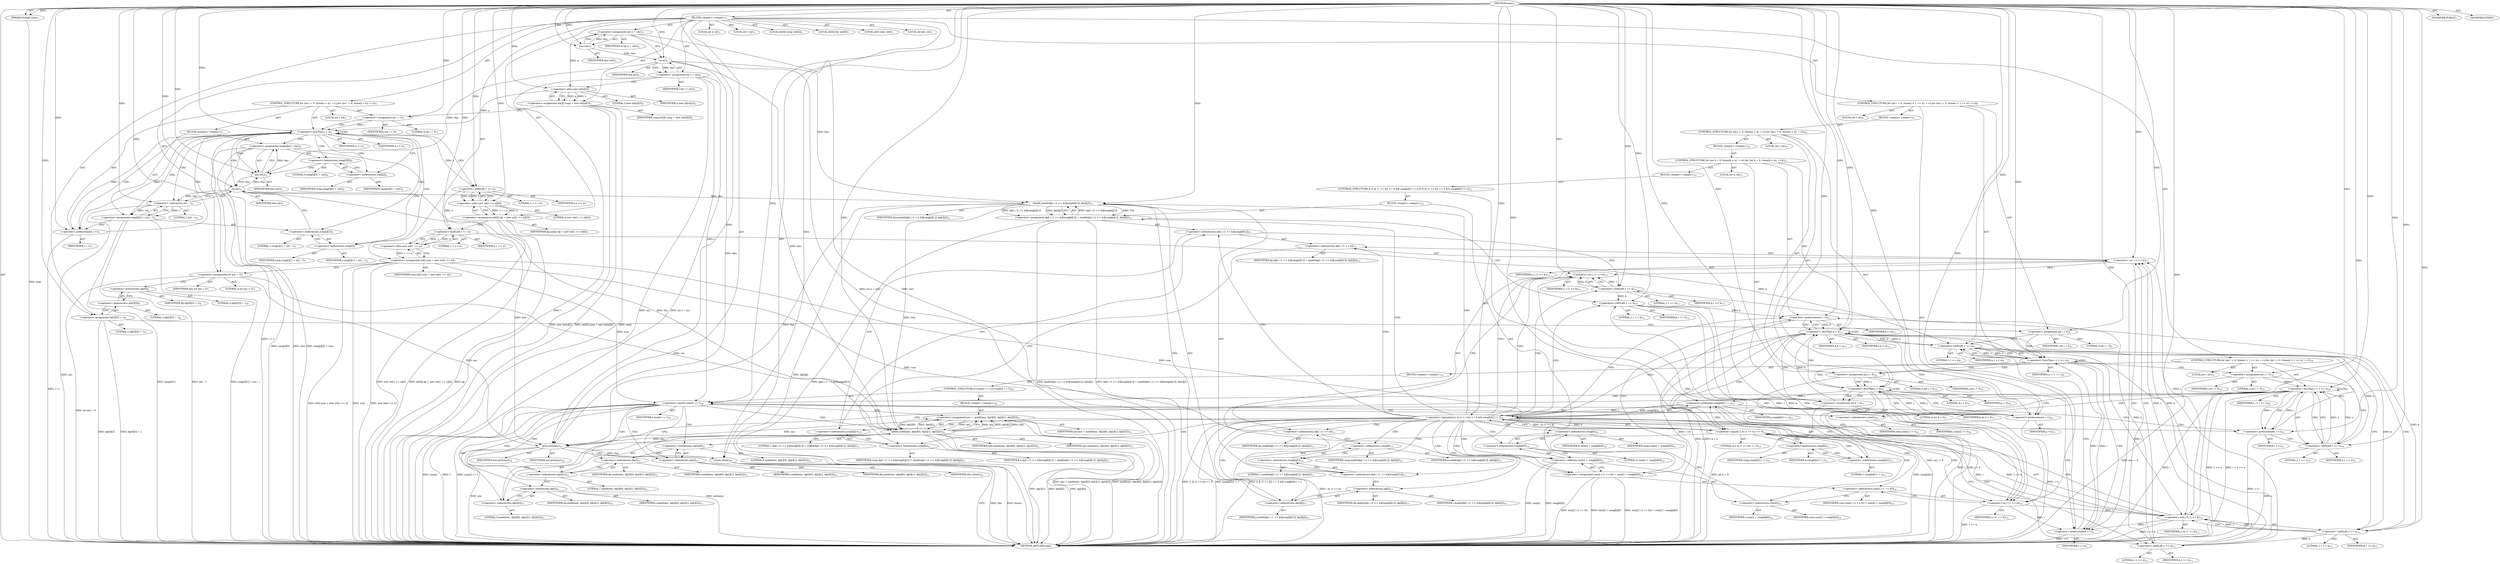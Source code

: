 digraph "main" {  
"17" [label = <(METHOD,main)<SUB>1</SUB>> ]
"18" [label = <(PARAM,String[] args)<SUB>1</SUB>> ]
"19" [label = <(BLOCK,&lt;empty&gt;,&lt;empty&gt;)<SUB>1</SUB>> ]
"20" [label = <(LOCAL,int n: int)<SUB>2</SUB>> ]
"21" [label = <(LOCAL,int t: int)<SUB>2</SUB>> ]
"22" [label = <(LOCAL,int[][] song: int[][])<SUB>2</SUB>> ]
"23" [label = <(&lt;operator&gt;.assignment,int n = rni())<SUB>2</SUB>> ]
"24" [label = <(IDENTIFIER,n,int n = rni())<SUB>2</SUB>> ]
"25" [label = <(rni,rni())<SUB>2</SUB>> ]
"26" [label = <(IDENTIFIER,this,rni())<SUB>2</SUB>> ]
"27" [label = <(&lt;operator&gt;.assignment,int t = ni())<SUB>2</SUB>> ]
"28" [label = <(IDENTIFIER,t,int t = ni())<SUB>2</SUB>> ]
"29" [label = <(ni,ni())<SUB>2</SUB>> ]
"30" [label = <(IDENTIFIER,this,ni())<SUB>2</SUB>> ]
"31" [label = <(&lt;operator&gt;.assignment,int[][] song = new int[n][2])<SUB>2</SUB>> ]
"32" [label = <(IDENTIFIER,song,int[][] song = new int[n][2])<SUB>2</SUB>> ]
"33" [label = <(&lt;operator&gt;.alloc,new int[n][2])> ]
"34" [label = <(IDENTIFIER,n,new int[n][2])<SUB>2</SUB>> ]
"35" [label = <(LITERAL,2,new int[n][2])<SUB>2</SUB>> ]
"36" [label = <(CONTROL_STRUCTURE,for (int i = 0; Some(i &lt; n); ++i),for (int i = 0; Some(i &lt; n); ++i))<SUB>3</SUB>> ]
"37" [label = <(LOCAL,int i: int)<SUB>3</SUB>> ]
"38" [label = <(&lt;operator&gt;.assignment,int i = 0)<SUB>3</SUB>> ]
"39" [label = <(IDENTIFIER,i,int i = 0)<SUB>3</SUB>> ]
"40" [label = <(LITERAL,0,int i = 0)<SUB>3</SUB>> ]
"41" [label = <(&lt;operator&gt;.lessThan,i &lt; n)<SUB>3</SUB>> ]
"42" [label = <(IDENTIFIER,i,i &lt; n)<SUB>3</SUB>> ]
"43" [label = <(IDENTIFIER,n,i &lt; n)<SUB>3</SUB>> ]
"44" [label = <(&lt;operator&gt;.preIncrement,++i)<SUB>3</SUB>> ]
"45" [label = <(IDENTIFIER,i,++i)<SUB>3</SUB>> ]
"46" [label = <(BLOCK,&lt;empty&gt;,&lt;empty&gt;)<SUB>3</SUB>> ]
"47" [label = <(&lt;operator&gt;.assignment,song[i][0] = rni())<SUB>4</SUB>> ]
"48" [label = <(&lt;operator&gt;.indexAccess,song[i][0])<SUB>4</SUB>> ]
"49" [label = <(&lt;operator&gt;.indexAccess,song[i])<SUB>4</SUB>> ]
"50" [label = <(IDENTIFIER,song,song[i][0] = rni())<SUB>4</SUB>> ]
"51" [label = <(IDENTIFIER,i,song[i][0] = rni())<SUB>4</SUB>> ]
"52" [label = <(LITERAL,0,song[i][0] = rni())<SUB>4</SUB>> ]
"53" [label = <(rni,rni())<SUB>4</SUB>> ]
"54" [label = <(IDENTIFIER,this,rni())<SUB>4</SUB>> ]
"55" [label = <(&lt;operator&gt;.assignment,song[i][1] = ni() - 1)<SUB>5</SUB>> ]
"56" [label = <(&lt;operator&gt;.indexAccess,song[i][1])<SUB>5</SUB>> ]
"57" [label = <(&lt;operator&gt;.indexAccess,song[i])<SUB>5</SUB>> ]
"58" [label = <(IDENTIFIER,song,song[i][1] = ni() - 1)<SUB>5</SUB>> ]
"59" [label = <(IDENTIFIER,i,song[i][1] = ni() - 1)<SUB>5</SUB>> ]
"60" [label = <(LITERAL,1,song[i][1] = ni() - 1)<SUB>5</SUB>> ]
"61" [label = <(&lt;operator&gt;.subtraction,ni() - 1)<SUB>5</SUB>> ]
"62" [label = <(ni,ni())<SUB>5</SUB>> ]
"63" [label = <(IDENTIFIER,this,ni())<SUB>5</SUB>> ]
"64" [label = <(LITERAL,1,ni() - 1)<SUB>5</SUB>> ]
"65" [label = <(LOCAL,int[][] dp: int[][])<SUB>7</SUB>> ]
"66" [label = <(LOCAL,int[] sum: int[])<SUB>7</SUB>> ]
"67" [label = <(LOCAL,int ans: int)<SUB>7</SUB>> ]
"68" [label = <(&lt;operator&gt;.assignment,int[][] dp = new int[1 &lt;&lt; n][4])<SUB>7</SUB>> ]
"69" [label = <(IDENTIFIER,dp,int[][] dp = new int[1 &lt;&lt; n][4])<SUB>7</SUB>> ]
"70" [label = <(&lt;operator&gt;.alloc,new int[1 &lt;&lt; n][4])> ]
"71" [label = <(&lt;operator&gt;.shiftLeft,1 &lt;&lt; n)<SUB>7</SUB>> ]
"72" [label = <(LITERAL,1,1 &lt;&lt; n)<SUB>7</SUB>> ]
"73" [label = <(IDENTIFIER,n,1 &lt;&lt; n)<SUB>7</SUB>> ]
"74" [label = <(LITERAL,4,new int[1 &lt;&lt; n][4])<SUB>7</SUB>> ]
"75" [label = <(&lt;operator&gt;.assignment,int[] sum = new int[1 &lt;&lt; n])<SUB>7</SUB>> ]
"76" [label = <(IDENTIFIER,sum,int[] sum = new int[1 &lt;&lt; n])<SUB>7</SUB>> ]
"77" [label = <(&lt;operator&gt;.alloc,new int[1 &lt;&lt; n])> ]
"78" [label = <(&lt;operator&gt;.shiftLeft,1 &lt;&lt; n)<SUB>7</SUB>> ]
"79" [label = <(LITERAL,1,1 &lt;&lt; n)<SUB>7</SUB>> ]
"80" [label = <(IDENTIFIER,n,1 &lt;&lt; n)<SUB>7</SUB>> ]
"81" [label = <(&lt;operator&gt;.assignment,int ans = 0)<SUB>7</SUB>> ]
"82" [label = <(IDENTIFIER,ans,int ans = 0)<SUB>7</SUB>> ]
"83" [label = <(LITERAL,0,int ans = 0)<SUB>7</SUB>> ]
"84" [label = <(&lt;operator&gt;.assignment,dp[0][3] = 1)<SUB>8</SUB>> ]
"85" [label = <(&lt;operator&gt;.indexAccess,dp[0][3])<SUB>8</SUB>> ]
"86" [label = <(&lt;operator&gt;.indexAccess,dp[0])<SUB>8</SUB>> ]
"87" [label = <(IDENTIFIER,dp,dp[0][3] = 1)<SUB>8</SUB>> ]
"88" [label = <(LITERAL,0,dp[0][3] = 1)<SUB>8</SUB>> ]
"89" [label = <(LITERAL,3,dp[0][3] = 1)<SUB>8</SUB>> ]
"90" [label = <(LITERAL,1,dp[0][3] = 1)<SUB>8</SUB>> ]
"91" [label = <(CONTROL_STRUCTURE,for (int i = 0; Some(i &lt; 1 &lt;&lt; n); ++i),for (int i = 0; Some(i &lt; 1 &lt;&lt; n); ++i))<SUB>9</SUB>> ]
"92" [label = <(LOCAL,int i: int)<SUB>9</SUB>> ]
"93" [label = <(&lt;operator&gt;.assignment,int i = 0)<SUB>9</SUB>> ]
"94" [label = <(IDENTIFIER,i,int i = 0)<SUB>9</SUB>> ]
"95" [label = <(LITERAL,0,int i = 0)<SUB>9</SUB>> ]
"96" [label = <(&lt;operator&gt;.lessThan,i &lt; 1 &lt;&lt; n)<SUB>9</SUB>> ]
"97" [label = <(IDENTIFIER,i,i &lt; 1 &lt;&lt; n)<SUB>9</SUB>> ]
"98" [label = <(&lt;operator&gt;.shiftLeft,1 &lt;&lt; n)<SUB>9</SUB>> ]
"99" [label = <(LITERAL,1,1 &lt;&lt; n)<SUB>9</SUB>> ]
"100" [label = <(IDENTIFIER,n,1 &lt;&lt; n)<SUB>9</SUB>> ]
"101" [label = <(&lt;operator&gt;.preIncrement,++i)<SUB>9</SUB>> ]
"102" [label = <(IDENTIFIER,i,++i)<SUB>9</SUB>> ]
"103" [label = <(BLOCK,&lt;empty&gt;,&lt;empty&gt;)<SUB>9</SUB>> ]
"104" [label = <(CONTROL_STRUCTURE,for (int j = 0; Some(j &lt; 4); ++j),for (int j = 0; Some(j &lt; 4); ++j))<SUB>10</SUB>> ]
"105" [label = <(LOCAL,int j: int)<SUB>10</SUB>> ]
"106" [label = <(&lt;operator&gt;.assignment,int j = 0)<SUB>10</SUB>> ]
"107" [label = <(IDENTIFIER,j,int j = 0)<SUB>10</SUB>> ]
"108" [label = <(LITERAL,0,int j = 0)<SUB>10</SUB>> ]
"109" [label = <(&lt;operator&gt;.lessThan,j &lt; 4)<SUB>10</SUB>> ]
"110" [label = <(IDENTIFIER,j,j &lt; 4)<SUB>10</SUB>> ]
"111" [label = <(LITERAL,4,j &lt; 4)<SUB>10</SUB>> ]
"112" [label = <(&lt;operator&gt;.preIncrement,++j)<SUB>10</SUB>> ]
"113" [label = <(IDENTIFIER,j,++j)<SUB>10</SUB>> ]
"114" [label = <(BLOCK,&lt;empty&gt;,&lt;empty&gt;)<SUB>10</SUB>> ]
"115" [label = <(CONTROL_STRUCTURE,for (int k = 0; Some(k &lt; n); ++k),for (int k = 0; Some(k &lt; n); ++k))<SUB>11</SUB>> ]
"116" [label = <(LOCAL,int k: int)<SUB>11</SUB>> ]
"117" [label = <(&lt;operator&gt;.assignment,int k = 0)<SUB>11</SUB>> ]
"118" [label = <(IDENTIFIER,k,int k = 0)<SUB>11</SUB>> ]
"119" [label = <(LITERAL,0,int k = 0)<SUB>11</SUB>> ]
"120" [label = <(&lt;operator&gt;.lessThan,k &lt; n)<SUB>11</SUB>> ]
"121" [label = <(IDENTIFIER,k,k &lt; n)<SUB>11</SUB>> ]
"122" [label = <(IDENTIFIER,n,k &lt; n)<SUB>11</SUB>> ]
"123" [label = <(&lt;operator&gt;.preIncrement,++k)<SUB>11</SUB>> ]
"124" [label = <(IDENTIFIER,k,++k)<SUB>11</SUB>> ]
"125" [label = <(BLOCK,&lt;empty&gt;,&lt;empty&gt;)<SUB>11</SUB>> ]
"126" [label = <(CONTROL_STRUCTURE,if ((i &amp; (1 &lt;&lt; k)) == 0 &amp;&amp; song[k][1] != j),if ((i &amp; (1 &lt;&lt; k)) == 0 &amp;&amp; song[k][1] != j))<SUB>12</SUB>> ]
"127" [label = <(&lt;operator&gt;.logicalAnd,(i &amp; (1 &lt;&lt; k)) == 0 &amp;&amp; song[k][1] != j)<SUB>12</SUB>> ]
"128" [label = <(&lt;operator&gt;.equals,(i &amp; (1 &lt;&lt; k)) == 0)<SUB>12</SUB>> ]
"129" [label = <(&lt;operator&gt;.and,i &amp; (1 &lt;&lt; k))<SUB>12</SUB>> ]
"130" [label = <(IDENTIFIER,i,i &amp; (1 &lt;&lt; k))<SUB>12</SUB>> ]
"131" [label = <(&lt;operator&gt;.shiftLeft,1 &lt;&lt; k)<SUB>12</SUB>> ]
"132" [label = <(LITERAL,1,1 &lt;&lt; k)<SUB>12</SUB>> ]
"133" [label = <(IDENTIFIER,k,1 &lt;&lt; k)<SUB>12</SUB>> ]
"134" [label = <(LITERAL,0,(i &amp; (1 &lt;&lt; k)) == 0)<SUB>12</SUB>> ]
"135" [label = <(&lt;operator&gt;.notEquals,song[k][1] != j)<SUB>12</SUB>> ]
"136" [label = <(&lt;operator&gt;.indexAccess,song[k][1])<SUB>12</SUB>> ]
"137" [label = <(&lt;operator&gt;.indexAccess,song[k])<SUB>12</SUB>> ]
"138" [label = <(IDENTIFIER,song,song[k][1] != j)<SUB>12</SUB>> ]
"139" [label = <(IDENTIFIER,k,song[k][1] != j)<SUB>12</SUB>> ]
"140" [label = <(LITERAL,1,song[k][1] != j)<SUB>12</SUB>> ]
"141" [label = <(IDENTIFIER,j,song[k][1] != j)<SUB>12</SUB>> ]
"142" [label = <(BLOCK,&lt;empty&gt;,&lt;empty&gt;)<SUB>12</SUB>> ]
"143" [label = <(&lt;operator&gt;.assignment,dp[i | (1 &lt;&lt; k)][song[k][1]] = madd(dp[i | (1 &lt;&lt; k)][song[k][1]], dp[i][j]))<SUB>13</SUB>> ]
"144" [label = <(&lt;operator&gt;.indexAccess,dp[i | (1 &lt;&lt; k)][song[k][1]])<SUB>13</SUB>> ]
"145" [label = <(&lt;operator&gt;.indexAccess,dp[i | (1 &lt;&lt; k)])<SUB>13</SUB>> ]
"146" [label = <(IDENTIFIER,dp,dp[i | (1 &lt;&lt; k)][song[k][1]] = madd(dp[i | (1 &lt;&lt; k)][song[k][1]], dp[i][j]))<SUB>13</SUB>> ]
"147" [label = <(&lt;operator&gt;.or,i | (1 &lt;&lt; k))<SUB>13</SUB>> ]
"148" [label = <(IDENTIFIER,i,i | (1 &lt;&lt; k))<SUB>13</SUB>> ]
"149" [label = <(&lt;operator&gt;.shiftLeft,1 &lt;&lt; k)<SUB>13</SUB>> ]
"150" [label = <(LITERAL,1,1 &lt;&lt; k)<SUB>13</SUB>> ]
"151" [label = <(IDENTIFIER,k,1 &lt;&lt; k)<SUB>13</SUB>> ]
"152" [label = <(&lt;operator&gt;.indexAccess,song[k][1])<SUB>13</SUB>> ]
"153" [label = <(&lt;operator&gt;.indexAccess,song[k])<SUB>13</SUB>> ]
"154" [label = <(IDENTIFIER,song,dp[i | (1 &lt;&lt; k)][song[k][1]] = madd(dp[i | (1 &lt;&lt; k)][song[k][1]], dp[i][j]))<SUB>13</SUB>> ]
"155" [label = <(IDENTIFIER,k,dp[i | (1 &lt;&lt; k)][song[k][1]] = madd(dp[i | (1 &lt;&lt; k)][song[k][1]], dp[i][j]))<SUB>13</SUB>> ]
"156" [label = <(LITERAL,1,dp[i | (1 &lt;&lt; k)][song[k][1]] = madd(dp[i | (1 &lt;&lt; k)][song[k][1]], dp[i][j]))<SUB>13</SUB>> ]
"157" [label = <(madd,madd(dp[i | (1 &lt;&lt; k)][song[k][1]], dp[i][j]))<SUB>13</SUB>> ]
"158" [label = <(IDENTIFIER,this,madd(dp[i | (1 &lt;&lt; k)][song[k][1]], dp[i][j]))<SUB>13</SUB>> ]
"159" [label = <(&lt;operator&gt;.indexAccess,dp[i | (1 &lt;&lt; k)][song[k][1]])<SUB>13</SUB>> ]
"160" [label = <(&lt;operator&gt;.indexAccess,dp[i | (1 &lt;&lt; k)])<SUB>13</SUB>> ]
"161" [label = <(IDENTIFIER,dp,madd(dp[i | (1 &lt;&lt; k)][song[k][1]], dp[i][j]))<SUB>13</SUB>> ]
"162" [label = <(&lt;operator&gt;.or,i | (1 &lt;&lt; k))<SUB>13</SUB>> ]
"163" [label = <(IDENTIFIER,i,i | (1 &lt;&lt; k))<SUB>13</SUB>> ]
"164" [label = <(&lt;operator&gt;.shiftLeft,1 &lt;&lt; k)<SUB>13</SUB>> ]
"165" [label = <(LITERAL,1,1 &lt;&lt; k)<SUB>13</SUB>> ]
"166" [label = <(IDENTIFIER,k,1 &lt;&lt; k)<SUB>13</SUB>> ]
"167" [label = <(&lt;operator&gt;.indexAccess,song[k][1])<SUB>13</SUB>> ]
"168" [label = <(&lt;operator&gt;.indexAccess,song[k])<SUB>13</SUB>> ]
"169" [label = <(IDENTIFIER,song,madd(dp[i | (1 &lt;&lt; k)][song[k][1]], dp[i][j]))<SUB>13</SUB>> ]
"170" [label = <(IDENTIFIER,k,madd(dp[i | (1 &lt;&lt; k)][song[k][1]], dp[i][j]))<SUB>13</SUB>> ]
"171" [label = <(LITERAL,1,madd(dp[i | (1 &lt;&lt; k)][song[k][1]], dp[i][j]))<SUB>13</SUB>> ]
"172" [label = <(&lt;operator&gt;.indexAccess,dp[i][j])<SUB>13</SUB>> ]
"173" [label = <(&lt;operator&gt;.indexAccess,dp[i])<SUB>13</SUB>> ]
"174" [label = <(IDENTIFIER,dp,madd(dp[i | (1 &lt;&lt; k)][song[k][1]], dp[i][j]))<SUB>13</SUB>> ]
"175" [label = <(IDENTIFIER,i,madd(dp[i | (1 &lt;&lt; k)][song[k][1]], dp[i][j]))<SUB>13</SUB>> ]
"176" [label = <(IDENTIFIER,j,madd(dp[i | (1 &lt;&lt; k)][song[k][1]], dp[i][j]))<SUB>13</SUB>> ]
"177" [label = <(&lt;operator&gt;.assignment,sum[i | (1 &lt;&lt; k)] = sum[i] + song[k][0])<SUB>14</SUB>> ]
"178" [label = <(&lt;operator&gt;.indexAccess,sum[i | (1 &lt;&lt; k)])<SUB>14</SUB>> ]
"179" [label = <(IDENTIFIER,sum,sum[i | (1 &lt;&lt; k)] = sum[i] + song[k][0])<SUB>14</SUB>> ]
"180" [label = <(&lt;operator&gt;.or,i | (1 &lt;&lt; k))<SUB>14</SUB>> ]
"181" [label = <(IDENTIFIER,i,i | (1 &lt;&lt; k))<SUB>14</SUB>> ]
"182" [label = <(&lt;operator&gt;.shiftLeft,1 &lt;&lt; k)<SUB>14</SUB>> ]
"183" [label = <(LITERAL,1,1 &lt;&lt; k)<SUB>14</SUB>> ]
"184" [label = <(IDENTIFIER,k,1 &lt;&lt; k)<SUB>14</SUB>> ]
"185" [label = <(&lt;operator&gt;.addition,sum[i] + song[k][0])<SUB>14</SUB>> ]
"186" [label = <(&lt;operator&gt;.indexAccess,sum[i])<SUB>14</SUB>> ]
"187" [label = <(IDENTIFIER,sum,sum[i] + song[k][0])<SUB>14</SUB>> ]
"188" [label = <(IDENTIFIER,i,sum[i] + song[k][0])<SUB>14</SUB>> ]
"189" [label = <(&lt;operator&gt;.indexAccess,song[k][0])<SUB>14</SUB>> ]
"190" [label = <(&lt;operator&gt;.indexAccess,song[k])<SUB>14</SUB>> ]
"191" [label = <(IDENTIFIER,song,sum[i] + song[k][0])<SUB>14</SUB>> ]
"192" [label = <(IDENTIFIER,k,sum[i] + song[k][0])<SUB>14</SUB>> ]
"193" [label = <(LITERAL,0,sum[i] + song[k][0])<SUB>14</SUB>> ]
"194" [label = <(CONTROL_STRUCTURE,for (int i = 0; Some(i &lt; 1 &lt;&lt; n); ++i),for (int i = 0; Some(i &lt; 1 &lt;&lt; n); ++i))<SUB>19</SUB>> ]
"195" [label = <(LOCAL,int i: int)<SUB>19</SUB>> ]
"196" [label = <(&lt;operator&gt;.assignment,int i = 0)<SUB>19</SUB>> ]
"197" [label = <(IDENTIFIER,i,int i = 0)<SUB>19</SUB>> ]
"198" [label = <(LITERAL,0,int i = 0)<SUB>19</SUB>> ]
"199" [label = <(&lt;operator&gt;.lessThan,i &lt; 1 &lt;&lt; n)<SUB>19</SUB>> ]
"200" [label = <(IDENTIFIER,i,i &lt; 1 &lt;&lt; n)<SUB>19</SUB>> ]
"201" [label = <(&lt;operator&gt;.shiftLeft,1 &lt;&lt; n)<SUB>19</SUB>> ]
"202" [label = <(LITERAL,1,1 &lt;&lt; n)<SUB>19</SUB>> ]
"203" [label = <(IDENTIFIER,n,1 &lt;&lt; n)<SUB>19</SUB>> ]
"204" [label = <(&lt;operator&gt;.preIncrement,++i)<SUB>19</SUB>> ]
"205" [label = <(IDENTIFIER,i,++i)<SUB>19</SUB>> ]
"206" [label = <(BLOCK,&lt;empty&gt;,&lt;empty&gt;)<SUB>19</SUB>> ]
"207" [label = <(CONTROL_STRUCTURE,if (sum[i] == t),if (sum[i] == t))<SUB>20</SUB>> ]
"208" [label = <(&lt;operator&gt;.equals,sum[i] == t)<SUB>20</SUB>> ]
"209" [label = <(&lt;operator&gt;.indexAccess,sum[i])<SUB>20</SUB>> ]
"210" [label = <(IDENTIFIER,sum,sum[i] == t)<SUB>20</SUB>> ]
"211" [label = <(IDENTIFIER,i,sum[i] == t)<SUB>20</SUB>> ]
"212" [label = <(IDENTIFIER,t,sum[i] == t)<SUB>20</SUB>> ]
"213" [label = <(BLOCK,&lt;empty&gt;,&lt;empty&gt;)<SUB>20</SUB>> ]
"214" [label = <(&lt;operator&gt;.assignment,ans = madd(ans, dp[i][0], dp[i][1], dp[i][2]))<SUB>21</SUB>> ]
"215" [label = <(IDENTIFIER,ans,ans = madd(ans, dp[i][0], dp[i][1], dp[i][2]))<SUB>21</SUB>> ]
"216" [label = <(madd,madd(ans, dp[i][0], dp[i][1], dp[i][2]))<SUB>21</SUB>> ]
"217" [label = <(IDENTIFIER,this,madd(ans, dp[i][0], dp[i][1], dp[i][2]))<SUB>21</SUB>> ]
"218" [label = <(IDENTIFIER,ans,madd(ans, dp[i][0], dp[i][1], dp[i][2]))<SUB>21</SUB>> ]
"219" [label = <(&lt;operator&gt;.indexAccess,dp[i][0])<SUB>21</SUB>> ]
"220" [label = <(&lt;operator&gt;.indexAccess,dp[i])<SUB>21</SUB>> ]
"221" [label = <(IDENTIFIER,dp,madd(ans, dp[i][0], dp[i][1], dp[i][2]))<SUB>21</SUB>> ]
"222" [label = <(IDENTIFIER,i,madd(ans, dp[i][0], dp[i][1], dp[i][2]))<SUB>21</SUB>> ]
"223" [label = <(LITERAL,0,madd(ans, dp[i][0], dp[i][1], dp[i][2]))<SUB>21</SUB>> ]
"224" [label = <(&lt;operator&gt;.indexAccess,dp[i][1])<SUB>21</SUB>> ]
"225" [label = <(&lt;operator&gt;.indexAccess,dp[i])<SUB>21</SUB>> ]
"226" [label = <(IDENTIFIER,dp,madd(ans, dp[i][0], dp[i][1], dp[i][2]))<SUB>21</SUB>> ]
"227" [label = <(IDENTIFIER,i,madd(ans, dp[i][0], dp[i][1], dp[i][2]))<SUB>21</SUB>> ]
"228" [label = <(LITERAL,1,madd(ans, dp[i][0], dp[i][1], dp[i][2]))<SUB>21</SUB>> ]
"229" [label = <(&lt;operator&gt;.indexAccess,dp[i][2])<SUB>21</SUB>> ]
"230" [label = <(&lt;operator&gt;.indexAccess,dp[i])<SUB>21</SUB>> ]
"231" [label = <(IDENTIFIER,dp,madd(ans, dp[i][0], dp[i][1], dp[i][2]))<SUB>21</SUB>> ]
"232" [label = <(IDENTIFIER,i,madd(ans, dp[i][0], dp[i][1], dp[i][2]))<SUB>21</SUB>> ]
"233" [label = <(LITERAL,2,madd(ans, dp[i][0], dp[i][1], dp[i][2]))<SUB>21</SUB>> ]
"234" [label = <(prln,prln(ans))<SUB>24</SUB>> ]
"235" [label = <(IDENTIFIER,this,prln(ans))<SUB>24</SUB>> ]
"236" [label = <(IDENTIFIER,ans,prln(ans))<SUB>24</SUB>> ]
"237" [label = <(close,close())<SUB>25</SUB>> ]
"238" [label = <(IDENTIFIER,this,close())<SUB>25</SUB>> ]
"239" [label = <(MODIFIER,PUBLIC)> ]
"240" [label = <(MODIFIER,STATIC)> ]
"241" [label = <(METHOD_RETURN,void)<SUB>1</SUB>> ]
  "17" -> "18"  [ label = "AST: "] 
  "17" -> "19"  [ label = "AST: "] 
  "17" -> "239"  [ label = "AST: "] 
  "17" -> "240"  [ label = "AST: "] 
  "17" -> "241"  [ label = "AST: "] 
  "19" -> "20"  [ label = "AST: "] 
  "19" -> "21"  [ label = "AST: "] 
  "19" -> "22"  [ label = "AST: "] 
  "19" -> "23"  [ label = "AST: "] 
  "19" -> "27"  [ label = "AST: "] 
  "19" -> "31"  [ label = "AST: "] 
  "19" -> "36"  [ label = "AST: "] 
  "19" -> "65"  [ label = "AST: "] 
  "19" -> "66"  [ label = "AST: "] 
  "19" -> "67"  [ label = "AST: "] 
  "19" -> "68"  [ label = "AST: "] 
  "19" -> "75"  [ label = "AST: "] 
  "19" -> "81"  [ label = "AST: "] 
  "19" -> "84"  [ label = "AST: "] 
  "19" -> "91"  [ label = "AST: "] 
  "19" -> "194"  [ label = "AST: "] 
  "19" -> "234"  [ label = "AST: "] 
  "19" -> "237"  [ label = "AST: "] 
  "23" -> "24"  [ label = "AST: "] 
  "23" -> "25"  [ label = "AST: "] 
  "25" -> "26"  [ label = "AST: "] 
  "27" -> "28"  [ label = "AST: "] 
  "27" -> "29"  [ label = "AST: "] 
  "29" -> "30"  [ label = "AST: "] 
  "31" -> "32"  [ label = "AST: "] 
  "31" -> "33"  [ label = "AST: "] 
  "33" -> "34"  [ label = "AST: "] 
  "33" -> "35"  [ label = "AST: "] 
  "36" -> "37"  [ label = "AST: "] 
  "36" -> "38"  [ label = "AST: "] 
  "36" -> "41"  [ label = "AST: "] 
  "36" -> "44"  [ label = "AST: "] 
  "36" -> "46"  [ label = "AST: "] 
  "38" -> "39"  [ label = "AST: "] 
  "38" -> "40"  [ label = "AST: "] 
  "41" -> "42"  [ label = "AST: "] 
  "41" -> "43"  [ label = "AST: "] 
  "44" -> "45"  [ label = "AST: "] 
  "46" -> "47"  [ label = "AST: "] 
  "46" -> "55"  [ label = "AST: "] 
  "47" -> "48"  [ label = "AST: "] 
  "47" -> "53"  [ label = "AST: "] 
  "48" -> "49"  [ label = "AST: "] 
  "48" -> "52"  [ label = "AST: "] 
  "49" -> "50"  [ label = "AST: "] 
  "49" -> "51"  [ label = "AST: "] 
  "53" -> "54"  [ label = "AST: "] 
  "55" -> "56"  [ label = "AST: "] 
  "55" -> "61"  [ label = "AST: "] 
  "56" -> "57"  [ label = "AST: "] 
  "56" -> "60"  [ label = "AST: "] 
  "57" -> "58"  [ label = "AST: "] 
  "57" -> "59"  [ label = "AST: "] 
  "61" -> "62"  [ label = "AST: "] 
  "61" -> "64"  [ label = "AST: "] 
  "62" -> "63"  [ label = "AST: "] 
  "68" -> "69"  [ label = "AST: "] 
  "68" -> "70"  [ label = "AST: "] 
  "70" -> "71"  [ label = "AST: "] 
  "70" -> "74"  [ label = "AST: "] 
  "71" -> "72"  [ label = "AST: "] 
  "71" -> "73"  [ label = "AST: "] 
  "75" -> "76"  [ label = "AST: "] 
  "75" -> "77"  [ label = "AST: "] 
  "77" -> "78"  [ label = "AST: "] 
  "78" -> "79"  [ label = "AST: "] 
  "78" -> "80"  [ label = "AST: "] 
  "81" -> "82"  [ label = "AST: "] 
  "81" -> "83"  [ label = "AST: "] 
  "84" -> "85"  [ label = "AST: "] 
  "84" -> "90"  [ label = "AST: "] 
  "85" -> "86"  [ label = "AST: "] 
  "85" -> "89"  [ label = "AST: "] 
  "86" -> "87"  [ label = "AST: "] 
  "86" -> "88"  [ label = "AST: "] 
  "91" -> "92"  [ label = "AST: "] 
  "91" -> "93"  [ label = "AST: "] 
  "91" -> "96"  [ label = "AST: "] 
  "91" -> "101"  [ label = "AST: "] 
  "91" -> "103"  [ label = "AST: "] 
  "93" -> "94"  [ label = "AST: "] 
  "93" -> "95"  [ label = "AST: "] 
  "96" -> "97"  [ label = "AST: "] 
  "96" -> "98"  [ label = "AST: "] 
  "98" -> "99"  [ label = "AST: "] 
  "98" -> "100"  [ label = "AST: "] 
  "101" -> "102"  [ label = "AST: "] 
  "103" -> "104"  [ label = "AST: "] 
  "104" -> "105"  [ label = "AST: "] 
  "104" -> "106"  [ label = "AST: "] 
  "104" -> "109"  [ label = "AST: "] 
  "104" -> "112"  [ label = "AST: "] 
  "104" -> "114"  [ label = "AST: "] 
  "106" -> "107"  [ label = "AST: "] 
  "106" -> "108"  [ label = "AST: "] 
  "109" -> "110"  [ label = "AST: "] 
  "109" -> "111"  [ label = "AST: "] 
  "112" -> "113"  [ label = "AST: "] 
  "114" -> "115"  [ label = "AST: "] 
  "115" -> "116"  [ label = "AST: "] 
  "115" -> "117"  [ label = "AST: "] 
  "115" -> "120"  [ label = "AST: "] 
  "115" -> "123"  [ label = "AST: "] 
  "115" -> "125"  [ label = "AST: "] 
  "117" -> "118"  [ label = "AST: "] 
  "117" -> "119"  [ label = "AST: "] 
  "120" -> "121"  [ label = "AST: "] 
  "120" -> "122"  [ label = "AST: "] 
  "123" -> "124"  [ label = "AST: "] 
  "125" -> "126"  [ label = "AST: "] 
  "126" -> "127"  [ label = "AST: "] 
  "126" -> "142"  [ label = "AST: "] 
  "127" -> "128"  [ label = "AST: "] 
  "127" -> "135"  [ label = "AST: "] 
  "128" -> "129"  [ label = "AST: "] 
  "128" -> "134"  [ label = "AST: "] 
  "129" -> "130"  [ label = "AST: "] 
  "129" -> "131"  [ label = "AST: "] 
  "131" -> "132"  [ label = "AST: "] 
  "131" -> "133"  [ label = "AST: "] 
  "135" -> "136"  [ label = "AST: "] 
  "135" -> "141"  [ label = "AST: "] 
  "136" -> "137"  [ label = "AST: "] 
  "136" -> "140"  [ label = "AST: "] 
  "137" -> "138"  [ label = "AST: "] 
  "137" -> "139"  [ label = "AST: "] 
  "142" -> "143"  [ label = "AST: "] 
  "142" -> "177"  [ label = "AST: "] 
  "143" -> "144"  [ label = "AST: "] 
  "143" -> "157"  [ label = "AST: "] 
  "144" -> "145"  [ label = "AST: "] 
  "144" -> "152"  [ label = "AST: "] 
  "145" -> "146"  [ label = "AST: "] 
  "145" -> "147"  [ label = "AST: "] 
  "147" -> "148"  [ label = "AST: "] 
  "147" -> "149"  [ label = "AST: "] 
  "149" -> "150"  [ label = "AST: "] 
  "149" -> "151"  [ label = "AST: "] 
  "152" -> "153"  [ label = "AST: "] 
  "152" -> "156"  [ label = "AST: "] 
  "153" -> "154"  [ label = "AST: "] 
  "153" -> "155"  [ label = "AST: "] 
  "157" -> "158"  [ label = "AST: "] 
  "157" -> "159"  [ label = "AST: "] 
  "157" -> "172"  [ label = "AST: "] 
  "159" -> "160"  [ label = "AST: "] 
  "159" -> "167"  [ label = "AST: "] 
  "160" -> "161"  [ label = "AST: "] 
  "160" -> "162"  [ label = "AST: "] 
  "162" -> "163"  [ label = "AST: "] 
  "162" -> "164"  [ label = "AST: "] 
  "164" -> "165"  [ label = "AST: "] 
  "164" -> "166"  [ label = "AST: "] 
  "167" -> "168"  [ label = "AST: "] 
  "167" -> "171"  [ label = "AST: "] 
  "168" -> "169"  [ label = "AST: "] 
  "168" -> "170"  [ label = "AST: "] 
  "172" -> "173"  [ label = "AST: "] 
  "172" -> "176"  [ label = "AST: "] 
  "173" -> "174"  [ label = "AST: "] 
  "173" -> "175"  [ label = "AST: "] 
  "177" -> "178"  [ label = "AST: "] 
  "177" -> "185"  [ label = "AST: "] 
  "178" -> "179"  [ label = "AST: "] 
  "178" -> "180"  [ label = "AST: "] 
  "180" -> "181"  [ label = "AST: "] 
  "180" -> "182"  [ label = "AST: "] 
  "182" -> "183"  [ label = "AST: "] 
  "182" -> "184"  [ label = "AST: "] 
  "185" -> "186"  [ label = "AST: "] 
  "185" -> "189"  [ label = "AST: "] 
  "186" -> "187"  [ label = "AST: "] 
  "186" -> "188"  [ label = "AST: "] 
  "189" -> "190"  [ label = "AST: "] 
  "189" -> "193"  [ label = "AST: "] 
  "190" -> "191"  [ label = "AST: "] 
  "190" -> "192"  [ label = "AST: "] 
  "194" -> "195"  [ label = "AST: "] 
  "194" -> "196"  [ label = "AST: "] 
  "194" -> "199"  [ label = "AST: "] 
  "194" -> "204"  [ label = "AST: "] 
  "194" -> "206"  [ label = "AST: "] 
  "196" -> "197"  [ label = "AST: "] 
  "196" -> "198"  [ label = "AST: "] 
  "199" -> "200"  [ label = "AST: "] 
  "199" -> "201"  [ label = "AST: "] 
  "201" -> "202"  [ label = "AST: "] 
  "201" -> "203"  [ label = "AST: "] 
  "204" -> "205"  [ label = "AST: "] 
  "206" -> "207"  [ label = "AST: "] 
  "207" -> "208"  [ label = "AST: "] 
  "207" -> "213"  [ label = "AST: "] 
  "208" -> "209"  [ label = "AST: "] 
  "208" -> "212"  [ label = "AST: "] 
  "209" -> "210"  [ label = "AST: "] 
  "209" -> "211"  [ label = "AST: "] 
  "213" -> "214"  [ label = "AST: "] 
  "214" -> "215"  [ label = "AST: "] 
  "214" -> "216"  [ label = "AST: "] 
  "216" -> "217"  [ label = "AST: "] 
  "216" -> "218"  [ label = "AST: "] 
  "216" -> "219"  [ label = "AST: "] 
  "216" -> "224"  [ label = "AST: "] 
  "216" -> "229"  [ label = "AST: "] 
  "219" -> "220"  [ label = "AST: "] 
  "219" -> "223"  [ label = "AST: "] 
  "220" -> "221"  [ label = "AST: "] 
  "220" -> "222"  [ label = "AST: "] 
  "224" -> "225"  [ label = "AST: "] 
  "224" -> "228"  [ label = "AST: "] 
  "225" -> "226"  [ label = "AST: "] 
  "225" -> "227"  [ label = "AST: "] 
  "229" -> "230"  [ label = "AST: "] 
  "229" -> "233"  [ label = "AST: "] 
  "230" -> "231"  [ label = "AST: "] 
  "230" -> "232"  [ label = "AST: "] 
  "234" -> "235"  [ label = "AST: "] 
  "234" -> "236"  [ label = "AST: "] 
  "237" -> "238"  [ label = "AST: "] 
  "23" -> "29"  [ label = "CFG: "] 
  "27" -> "33"  [ label = "CFG: "] 
  "31" -> "38"  [ label = "CFG: "] 
  "68" -> "78"  [ label = "CFG: "] 
  "75" -> "81"  [ label = "CFG: "] 
  "81" -> "86"  [ label = "CFG: "] 
  "84" -> "93"  [ label = "CFG: "] 
  "234" -> "237"  [ label = "CFG: "] 
  "237" -> "241"  [ label = "CFG: "] 
  "25" -> "23"  [ label = "CFG: "] 
  "29" -> "27"  [ label = "CFG: "] 
  "33" -> "31"  [ label = "CFG: "] 
  "38" -> "41"  [ label = "CFG: "] 
  "41" -> "49"  [ label = "CFG: "] 
  "41" -> "71"  [ label = "CFG: "] 
  "44" -> "41"  [ label = "CFG: "] 
  "70" -> "68"  [ label = "CFG: "] 
  "77" -> "75"  [ label = "CFG: "] 
  "85" -> "84"  [ label = "CFG: "] 
  "93" -> "98"  [ label = "CFG: "] 
  "96" -> "106"  [ label = "CFG: "] 
  "96" -> "196"  [ label = "CFG: "] 
  "101" -> "98"  [ label = "CFG: "] 
  "196" -> "201"  [ label = "CFG: "] 
  "199" -> "209"  [ label = "CFG: "] 
  "199" -> "234"  [ label = "CFG: "] 
  "204" -> "201"  [ label = "CFG: "] 
  "47" -> "57"  [ label = "CFG: "] 
  "55" -> "44"  [ label = "CFG: "] 
  "71" -> "70"  [ label = "CFG: "] 
  "78" -> "77"  [ label = "CFG: "] 
  "86" -> "85"  [ label = "CFG: "] 
  "98" -> "96"  [ label = "CFG: "] 
  "201" -> "199"  [ label = "CFG: "] 
  "48" -> "53"  [ label = "CFG: "] 
  "53" -> "47"  [ label = "CFG: "] 
  "56" -> "62"  [ label = "CFG: "] 
  "61" -> "55"  [ label = "CFG: "] 
  "106" -> "109"  [ label = "CFG: "] 
  "109" -> "117"  [ label = "CFG: "] 
  "109" -> "101"  [ label = "CFG: "] 
  "112" -> "109"  [ label = "CFG: "] 
  "208" -> "220"  [ label = "CFG: "] 
  "208" -> "204"  [ label = "CFG: "] 
  "49" -> "48"  [ label = "CFG: "] 
  "57" -> "56"  [ label = "CFG: "] 
  "62" -> "61"  [ label = "CFG: "] 
  "209" -> "208"  [ label = "CFG: "] 
  "214" -> "204"  [ label = "CFG: "] 
  "117" -> "120"  [ label = "CFG: "] 
  "120" -> "131"  [ label = "CFG: "] 
  "120" -> "112"  [ label = "CFG: "] 
  "123" -> "120"  [ label = "CFG: "] 
  "216" -> "214"  [ label = "CFG: "] 
  "219" -> "225"  [ label = "CFG: "] 
  "224" -> "230"  [ label = "CFG: "] 
  "229" -> "216"  [ label = "CFG: "] 
  "127" -> "149"  [ label = "CFG: "] 
  "127" -> "123"  [ label = "CFG: "] 
  "220" -> "219"  [ label = "CFG: "] 
  "225" -> "224"  [ label = "CFG: "] 
  "230" -> "229"  [ label = "CFG: "] 
  "128" -> "127"  [ label = "CFG: "] 
  "128" -> "137"  [ label = "CFG: "] 
  "135" -> "127"  [ label = "CFG: "] 
  "143" -> "182"  [ label = "CFG: "] 
  "177" -> "123"  [ label = "CFG: "] 
  "129" -> "128"  [ label = "CFG: "] 
  "136" -> "135"  [ label = "CFG: "] 
  "144" -> "164"  [ label = "CFG: "] 
  "157" -> "143"  [ label = "CFG: "] 
  "178" -> "186"  [ label = "CFG: "] 
  "185" -> "177"  [ label = "CFG: "] 
  "131" -> "129"  [ label = "CFG: "] 
  "137" -> "136"  [ label = "CFG: "] 
  "145" -> "153"  [ label = "CFG: "] 
  "152" -> "144"  [ label = "CFG: "] 
  "159" -> "173"  [ label = "CFG: "] 
  "172" -> "157"  [ label = "CFG: "] 
  "180" -> "178"  [ label = "CFG: "] 
  "186" -> "190"  [ label = "CFG: "] 
  "189" -> "185"  [ label = "CFG: "] 
  "147" -> "145"  [ label = "CFG: "] 
  "153" -> "152"  [ label = "CFG: "] 
  "160" -> "168"  [ label = "CFG: "] 
  "167" -> "159"  [ label = "CFG: "] 
  "173" -> "172"  [ label = "CFG: "] 
  "182" -> "180"  [ label = "CFG: "] 
  "190" -> "189"  [ label = "CFG: "] 
  "149" -> "147"  [ label = "CFG: "] 
  "162" -> "160"  [ label = "CFG: "] 
  "168" -> "167"  [ label = "CFG: "] 
  "164" -> "162"  [ label = "CFG: "] 
  "17" -> "25"  [ label = "CFG: "] 
  "18" -> "241"  [ label = "DDG: args"] 
  "23" -> "241"  [ label = "DDG: rni()"] 
  "23" -> "241"  [ label = "DDG: int n = rni()"] 
  "27" -> "241"  [ label = "DDG: t"] 
  "27" -> "241"  [ label = "DDG: ni()"] 
  "27" -> "241"  [ label = "DDG: int t = ni()"] 
  "31" -> "241"  [ label = "DDG: song"] 
  "31" -> "241"  [ label = "DDG: new int[n][2]"] 
  "31" -> "241"  [ label = "DDG: int[][] song = new int[n][2]"] 
  "41" -> "241"  [ label = "DDG: i &lt; n"] 
  "68" -> "241"  [ label = "DDG: dp"] 
  "68" -> "241"  [ label = "DDG: new int[1 &lt;&lt; n][4]"] 
  "68" -> "241"  [ label = "DDG: int[][] dp = new int[1 &lt;&lt; n][4]"] 
  "75" -> "241"  [ label = "DDG: sum"] 
  "75" -> "241"  [ label = "DDG: new int[1 &lt;&lt; n]"] 
  "75" -> "241"  [ label = "DDG: int[] sum = new int[1 &lt;&lt; n]"] 
  "81" -> "241"  [ label = "DDG: int ans = 0"] 
  "84" -> "241"  [ label = "DDG: dp[0][3]"] 
  "84" -> "241"  [ label = "DDG: dp[0][3] = 1"] 
  "196" -> "241"  [ label = "DDG: int i = 0"] 
  "199" -> "241"  [ label = "DDG: i"] 
  "201" -> "241"  [ label = "DDG: n"] 
  "199" -> "241"  [ label = "DDG: 1 &lt;&lt; n"] 
  "199" -> "241"  [ label = "DDG: i &lt; 1 &lt;&lt; n"] 
  "234" -> "241"  [ label = "DDG: ans"] 
  "234" -> "241"  [ label = "DDG: prln(ans)"] 
  "237" -> "241"  [ label = "DDG: this"] 
  "237" -> "241"  [ label = "DDG: close()"] 
  "208" -> "241"  [ label = "DDG: sum[i]"] 
  "208" -> "241"  [ label = "DDG: t"] 
  "208" -> "241"  [ label = "DDG: sum[i] == t"] 
  "216" -> "241"  [ label = "DDG: dp[i][0]"] 
  "216" -> "241"  [ label = "DDG: dp[i][1]"] 
  "216" -> "241"  [ label = "DDG: dp[i][2]"] 
  "214" -> "241"  [ label = "DDG: madd(ans, dp[i][0], dp[i][1], dp[i][2])"] 
  "214" -> "241"  [ label = "DDG: ans = madd(ans, dp[i][0], dp[i][1], dp[i][2])"] 
  "204" -> "241"  [ label = "DDG: ++i"] 
  "106" -> "241"  [ label = "DDG: int j = 0"] 
  "109" -> "241"  [ label = "DDG: j"] 
  "109" -> "241"  [ label = "DDG: j &lt; 4"] 
  "101" -> "241"  [ label = "DDG: ++i"] 
  "117" -> "241"  [ label = "DDG: int k = 0"] 
  "120" -> "241"  [ label = "DDG: k"] 
  "120" -> "241"  [ label = "DDG: k &lt; n"] 
  "112" -> "241"  [ label = "DDG: ++j"] 
  "129" -> "241"  [ label = "DDG: 1 &lt;&lt; k"] 
  "128" -> "241"  [ label = "DDG: i &amp; (1 &lt;&lt; k)"] 
  "127" -> "241"  [ label = "DDG: (i &amp; (1 &lt;&lt; k)) == 0"] 
  "135" -> "241"  [ label = "DDG: song[k][1]"] 
  "127" -> "241"  [ label = "DDG: song[k][1] != j"] 
  "127" -> "241"  [ label = "DDG: (i &amp; (1 &lt;&lt; k)) == 0 &amp;&amp; song[k][1] != j"] 
  "143" -> "241"  [ label = "DDG: dp[i | (1 &lt;&lt; k)][song[k][1]]"] 
  "157" -> "241"  [ label = "DDG: dp[i][j]"] 
  "143" -> "241"  [ label = "DDG: madd(dp[i | (1 &lt;&lt; k)][song[k][1]], dp[i][j])"] 
  "143" -> "241"  [ label = "DDG: dp[i | (1 &lt;&lt; k)][song[k][1]] = madd(dp[i | (1 &lt;&lt; k)][song[k][1]], dp[i][j])"] 
  "180" -> "241"  [ label = "DDG: 1 &lt;&lt; k"] 
  "177" -> "241"  [ label = "DDG: sum[i | (1 &lt;&lt; k)]"] 
  "185" -> "241"  [ label = "DDG: sum[i]"] 
  "185" -> "241"  [ label = "DDG: song[k][0]"] 
  "177" -> "241"  [ label = "DDG: sum[i] + song[k][0]"] 
  "177" -> "241"  [ label = "DDG: sum[i | (1 &lt;&lt; k)] = sum[i] + song[k][0]"] 
  "123" -> "241"  [ label = "DDG: ++k"] 
  "47" -> "241"  [ label = "DDG: song[i][0]"] 
  "47" -> "241"  [ label = "DDG: rni()"] 
  "47" -> "241"  [ label = "DDG: song[i][0] = rni()"] 
  "55" -> "241"  [ label = "DDG: song[i][1]"] 
  "61" -> "241"  [ label = "DDG: ni()"] 
  "55" -> "241"  [ label = "DDG: ni() - 1"] 
  "55" -> "241"  [ label = "DDG: song[i][1] = ni() - 1"] 
  "44" -> "241"  [ label = "DDG: ++i"] 
  "17" -> "18"  [ label = "DDG: "] 
  "25" -> "23"  [ label = "DDG: this"] 
  "29" -> "27"  [ label = "DDG: this"] 
  "33" -> "31"  [ label = "DDG: n"] 
  "33" -> "31"  [ label = "DDG: 2"] 
  "70" -> "68"  [ label = "DDG: 1 &lt;&lt; n"] 
  "70" -> "68"  [ label = "DDG: 4"] 
  "77" -> "75"  [ label = "DDG: 1 &lt;&lt; n"] 
  "17" -> "81"  [ label = "DDG: "] 
  "17" -> "84"  [ label = "DDG: "] 
  "17" -> "38"  [ label = "DDG: "] 
  "17" -> "93"  [ label = "DDG: "] 
  "17" -> "196"  [ label = "DDG: "] 
  "29" -> "234"  [ label = "DDG: this"] 
  "216" -> "234"  [ label = "DDG: this"] 
  "157" -> "234"  [ label = "DDG: this"] 
  "62" -> "234"  [ label = "DDG: this"] 
  "17" -> "234"  [ label = "DDG: "] 
  "81" -> "234"  [ label = "DDG: ans"] 
  "214" -> "234"  [ label = "DDG: ans"] 
  "234" -> "237"  [ label = "DDG: this"] 
  "17" -> "237"  [ label = "DDG: "] 
  "17" -> "25"  [ label = "DDG: "] 
  "25" -> "29"  [ label = "DDG: this"] 
  "17" -> "29"  [ label = "DDG: "] 
  "23" -> "33"  [ label = "DDG: n"] 
  "17" -> "33"  [ label = "DDG: "] 
  "38" -> "41"  [ label = "DDG: i"] 
  "44" -> "41"  [ label = "DDG: i"] 
  "17" -> "41"  [ label = "DDG: "] 
  "33" -> "41"  [ label = "DDG: n"] 
  "41" -> "44"  [ label = "DDG: i"] 
  "17" -> "44"  [ label = "DDG: "] 
  "53" -> "47"  [ label = "DDG: this"] 
  "61" -> "55"  [ label = "DDG: ni()"] 
  "61" -> "55"  [ label = "DDG: 1"] 
  "71" -> "70"  [ label = "DDG: 1"] 
  "71" -> "70"  [ label = "DDG: n"] 
  "17" -> "70"  [ label = "DDG: "] 
  "78" -> "77"  [ label = "DDG: 1"] 
  "78" -> "77"  [ label = "DDG: n"] 
  "93" -> "96"  [ label = "DDG: i"] 
  "101" -> "96"  [ label = "DDG: i"] 
  "17" -> "96"  [ label = "DDG: "] 
  "98" -> "96"  [ label = "DDG: 1"] 
  "98" -> "96"  [ label = "DDG: n"] 
  "96" -> "101"  [ label = "DDG: i"] 
  "129" -> "101"  [ label = "DDG: i"] 
  "180" -> "101"  [ label = "DDG: i"] 
  "17" -> "101"  [ label = "DDG: "] 
  "196" -> "199"  [ label = "DDG: i"] 
  "204" -> "199"  [ label = "DDG: i"] 
  "17" -> "199"  [ label = "DDG: "] 
  "201" -> "199"  [ label = "DDG: 1"] 
  "201" -> "199"  [ label = "DDG: n"] 
  "199" -> "204"  [ label = "DDG: i"] 
  "17" -> "204"  [ label = "DDG: "] 
  "17" -> "71"  [ label = "DDG: "] 
  "41" -> "71"  [ label = "DDG: n"] 
  "17" -> "78"  [ label = "DDG: "] 
  "71" -> "78"  [ label = "DDG: n"] 
  "17" -> "98"  [ label = "DDG: "] 
  "78" -> "98"  [ label = "DDG: n"] 
  "120" -> "98"  [ label = "DDG: n"] 
  "17" -> "106"  [ label = "DDG: "] 
  "17" -> "201"  [ label = "DDG: "] 
  "98" -> "201"  [ label = "DDG: n"] 
  "29" -> "53"  [ label = "DDG: this"] 
  "62" -> "53"  [ label = "DDG: this"] 
  "17" -> "53"  [ label = "DDG: "] 
  "62" -> "61"  [ label = "DDG: this"] 
  "17" -> "61"  [ label = "DDG: "] 
  "106" -> "109"  [ label = "DDG: j"] 
  "112" -> "109"  [ label = "DDG: j"] 
  "17" -> "109"  [ label = "DDG: "] 
  "109" -> "112"  [ label = "DDG: j"] 
  "135" -> "112"  [ label = "DDG: j"] 
  "17" -> "112"  [ label = "DDG: "] 
  "75" -> "208"  [ label = "DDG: sum"] 
  "27" -> "208"  [ label = "DDG: t"] 
  "17" -> "208"  [ label = "DDG: "] 
  "216" -> "214"  [ label = "DDG: ans"] 
  "216" -> "214"  [ label = "DDG: dp[i][2]"] 
  "216" -> "214"  [ label = "DDG: this"] 
  "216" -> "214"  [ label = "DDG: dp[i][0]"] 
  "216" -> "214"  [ label = "DDG: dp[i][1]"] 
  "53" -> "62"  [ label = "DDG: this"] 
  "17" -> "62"  [ label = "DDG: "] 
  "17" -> "117"  [ label = "DDG: "] 
  "117" -> "120"  [ label = "DDG: k"] 
  "123" -> "120"  [ label = "DDG: k"] 
  "17" -> "120"  [ label = "DDG: "] 
  "98" -> "120"  [ label = "DDG: n"] 
  "131" -> "123"  [ label = "DDG: k"] 
  "182" -> "123"  [ label = "DDG: k"] 
  "17" -> "123"  [ label = "DDG: "] 
  "29" -> "216"  [ label = "DDG: this"] 
  "157" -> "216"  [ label = "DDG: this"] 
  "62" -> "216"  [ label = "DDG: this"] 
  "17" -> "216"  [ label = "DDG: "] 
  "81" -> "216"  [ label = "DDG: ans"] 
  "214" -> "216"  [ label = "DDG: ans"] 
  "128" -> "127"  [ label = "DDG: i &amp; (1 &lt;&lt; k)"] 
  "128" -> "127"  [ label = "DDG: 0"] 
  "135" -> "127"  [ label = "DDG: song[k][1]"] 
  "135" -> "127"  [ label = "DDG: j"] 
  "157" -> "143"  [ label = "DDG: this"] 
  "157" -> "143"  [ label = "DDG: dp[i | (1 &lt;&lt; k)][song[k][1]]"] 
  "157" -> "143"  [ label = "DDG: dp[i][j]"] 
  "75" -> "177"  [ label = "DDG: sum"] 
  "129" -> "128"  [ label = "DDG: i"] 
  "129" -> "128"  [ label = "DDG: 1 &lt;&lt; k"] 
  "17" -> "128"  [ label = "DDG: "] 
  "109" -> "135"  [ label = "DDG: j"] 
  "17" -> "135"  [ label = "DDG: "] 
  "96" -> "129"  [ label = "DDG: i"] 
  "180" -> "129"  [ label = "DDG: i"] 
  "17" -> "129"  [ label = "DDG: "] 
  "131" -> "129"  [ label = "DDG: 1"] 
  "131" -> "129"  [ label = "DDG: k"] 
  "29" -> "157"  [ label = "DDG: this"] 
  "62" -> "157"  [ label = "DDG: this"] 
  "17" -> "157"  [ label = "DDG: "] 
  "143" -> "157"  [ label = "DDG: dp[i | (1 &lt;&lt; k)][song[k][1]]"] 
  "75" -> "185"  [ label = "DDG: sum"] 
  "17" -> "131"  [ label = "DDG: "] 
  "120" -> "131"  [ label = "DDG: k"] 
  "162" -> "180"  [ label = "DDG: i"] 
  "17" -> "180"  [ label = "DDG: "] 
  "182" -> "180"  [ label = "DDG: 1"] 
  "182" -> "180"  [ label = "DDG: k"] 
  "129" -> "147"  [ label = "DDG: i"] 
  "17" -> "147"  [ label = "DDG: "] 
  "149" -> "147"  [ label = "DDG: 1"] 
  "149" -> "147"  [ label = "DDG: k"] 
  "17" -> "182"  [ label = "DDG: "] 
  "164" -> "182"  [ label = "DDG: k"] 
  "17" -> "149"  [ label = "DDG: "] 
  "131" -> "149"  [ label = "DDG: k"] 
  "147" -> "162"  [ label = "DDG: i"] 
  "17" -> "162"  [ label = "DDG: "] 
  "164" -> "162"  [ label = "DDG: 1"] 
  "164" -> "162"  [ label = "DDG: k"] 
  "17" -> "164"  [ label = "DDG: "] 
  "149" -> "164"  [ label = "DDG: k"] 
  "41" -> "57"  [ label = "CDG: "] 
  "41" -> "56"  [ label = "CDG: "] 
  "41" -> "44"  [ label = "CDG: "] 
  "41" -> "61"  [ label = "CDG: "] 
  "41" -> "47"  [ label = "CDG: "] 
  "41" -> "48"  [ label = "CDG: "] 
  "41" -> "49"  [ label = "CDG: "] 
  "41" -> "53"  [ label = "CDG: "] 
  "41" -> "41"  [ label = "CDG: "] 
  "41" -> "55"  [ label = "CDG: "] 
  "41" -> "62"  [ label = "CDG: "] 
  "96" -> "96"  [ label = "CDG: "] 
  "96" -> "98"  [ label = "CDG: "] 
  "96" -> "101"  [ label = "CDG: "] 
  "96" -> "106"  [ label = "CDG: "] 
  "96" -> "109"  [ label = "CDG: "] 
  "199" -> "209"  [ label = "CDG: "] 
  "199" -> "204"  [ label = "CDG: "] 
  "199" -> "208"  [ label = "CDG: "] 
  "199" -> "201"  [ label = "CDG: "] 
  "199" -> "199"  [ label = "CDG: "] 
  "109" -> "120"  [ label = "CDG: "] 
  "109" -> "112"  [ label = "CDG: "] 
  "109" -> "117"  [ label = "CDG: "] 
  "109" -> "109"  [ label = "CDG: "] 
  "208" -> "214"  [ label = "CDG: "] 
  "208" -> "230"  [ label = "CDG: "] 
  "208" -> "225"  [ label = "CDG: "] 
  "208" -> "224"  [ label = "CDG: "] 
  "208" -> "220"  [ label = "CDG: "] 
  "208" -> "229"  [ label = "CDG: "] 
  "208" -> "216"  [ label = "CDG: "] 
  "208" -> "219"  [ label = "CDG: "] 
  "120" -> "120"  [ label = "CDG: "] 
  "120" -> "128"  [ label = "CDG: "] 
  "120" -> "131"  [ label = "CDG: "] 
  "120" -> "129"  [ label = "CDG: "] 
  "120" -> "127"  [ label = "CDG: "] 
  "120" -> "123"  [ label = "CDG: "] 
  "127" -> "167"  [ label = "CDG: "] 
  "127" -> "145"  [ label = "CDG: "] 
  "127" -> "178"  [ label = "CDG: "] 
  "127" -> "149"  [ label = "CDG: "] 
  "127" -> "185"  [ label = "CDG: "] 
  "127" -> "189"  [ label = "CDG: "] 
  "127" -> "162"  [ label = "CDG: "] 
  "127" -> "153"  [ label = "CDG: "] 
  "127" -> "168"  [ label = "CDG: "] 
  "127" -> "144"  [ label = "CDG: "] 
  "127" -> "190"  [ label = "CDG: "] 
  "127" -> "173"  [ label = "CDG: "] 
  "127" -> "152"  [ label = "CDG: "] 
  "127" -> "182"  [ label = "CDG: "] 
  "127" -> "164"  [ label = "CDG: "] 
  "127" -> "186"  [ label = "CDG: "] 
  "127" -> "180"  [ label = "CDG: "] 
  "127" -> "160"  [ label = "CDG: "] 
  "127" -> "157"  [ label = "CDG: "] 
  "127" -> "159"  [ label = "CDG: "] 
  "127" -> "143"  [ label = "CDG: "] 
  "127" -> "177"  [ label = "CDG: "] 
  "127" -> "147"  [ label = "CDG: "] 
  "127" -> "172"  [ label = "CDG: "] 
  "128" -> "136"  [ label = "CDG: "] 
  "128" -> "137"  [ label = "CDG: "] 
  "128" -> "135"  [ label = "CDG: "] 
}
